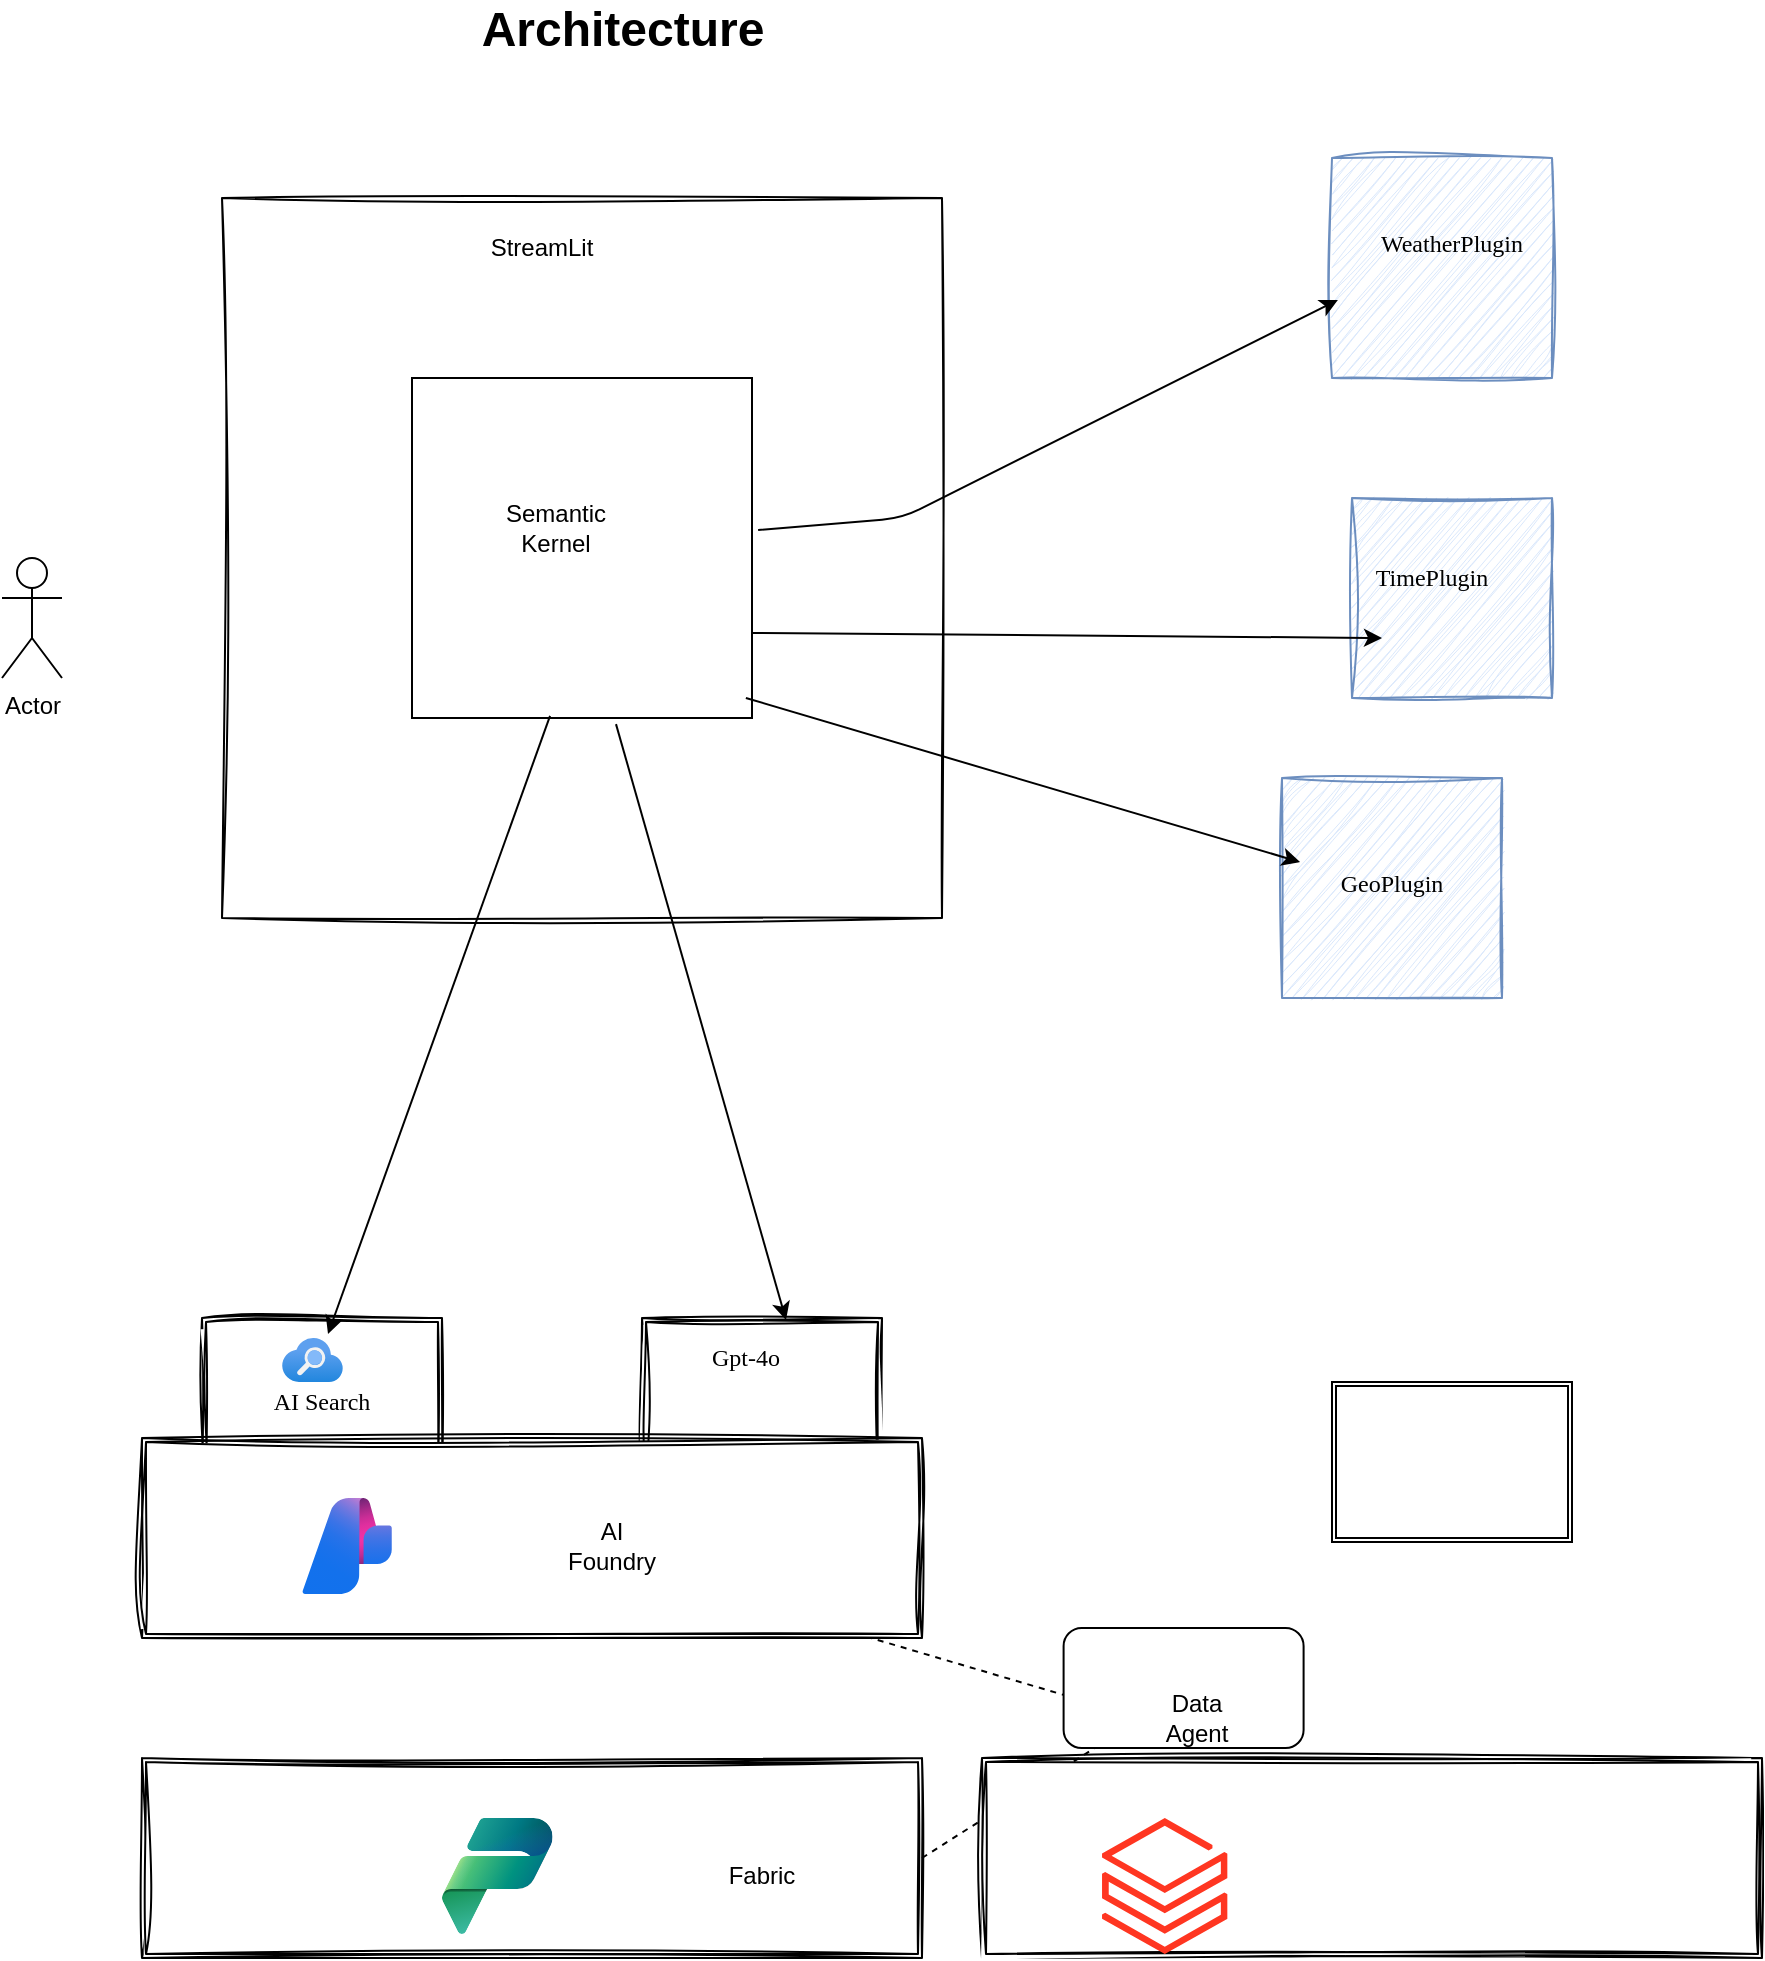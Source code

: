 <mxfile>
    <diagram id="S66-7E56quMltCmkMa36" name="Page-1">
        <mxGraphModel dx="1187" dy="779" grid="1" gridSize="10" guides="1" tooltips="1" connect="1" arrows="1" fold="1" page="1" pageScale="1" pageWidth="850" pageHeight="1100" math="0" shadow="0">
            <root>
                <mxCell id="0"/>
                <mxCell id="1" parent="0"/>
                <mxCell id="4" value="" style="whiteSpace=wrap;html=1;aspect=fixed;sketch=1;curveFitting=1;jiggle=2;labelBackgroundColor=none;labelBorderColor=#000099;fillColor=#dae8fc;strokeColor=#6c8ebf;" vertex="1" parent="1">
                    <mxGeometry x="670" y="420" width="110" height="110" as="geometry"/>
                </mxCell>
                <mxCell id="8" value="GeoPlugin&lt;div&gt;&lt;br&gt;&lt;/div&gt;" style="text;html=1;align=center;verticalAlign=middle;whiteSpace=wrap;rounded=0;fontFamily=Comic Sans MS;" vertex="1" parent="1">
                    <mxGeometry x="660" y="470" width="130" height="20" as="geometry"/>
                </mxCell>
                <mxCell id="10" value="" style="shape=ext;double=1;rounded=0;whiteSpace=wrap;html=1;sketch=1;curveFitting=1;jiggle=2;labelBorderColor=light-dark(#6e2b55, #ededed);" vertex="1" parent="1">
                    <mxGeometry x="350" y="690" width="120" height="80" as="geometry"/>
                </mxCell>
                <mxCell id="12" value="&lt;div&gt;Gpt-4o&lt;/div&gt;" style="text;html=1;align=center;verticalAlign=middle;whiteSpace=wrap;rounded=0;fontFamily=Comic Sans MS;" vertex="1" parent="1">
                    <mxGeometry x="337.41" y="700" width="130" height="20" as="geometry"/>
                </mxCell>
                <mxCell id="16" value="" style="whiteSpace=wrap;html=1;aspect=fixed;sketch=1;curveFitting=1;jiggle=2;labelBackgroundColor=none;labelBorderColor=#000099;fillColor=#dae8fc;strokeColor=#6c8ebf;" vertex="1" parent="1">
                    <mxGeometry x="705" y="280" width="100" height="100" as="geometry"/>
                </mxCell>
                <mxCell id="17" value="&lt;div&gt;TimePlugin&lt;/div&gt;" style="text;html=1;align=center;verticalAlign=middle;whiteSpace=wrap;rounded=0;fontFamily=Comic Sans MS;" vertex="1" parent="1">
                    <mxGeometry x="680" y="310" width="130" height="20" as="geometry"/>
                </mxCell>
                <object label="" WeatherPlugin="" id="18">
                    <mxCell style="whiteSpace=wrap;html=1;aspect=fixed;sketch=1;curveFitting=1;jiggle=2;glass=0;rounded=0;shadow=0;labelBackgroundColor=none;labelBorderColor=#3333FF;fillColor=#dae8fc;strokeColor=#6c8ebf;" vertex="1" parent="1">
                        <mxGeometry x="695" y="110" width="110" height="110" as="geometry"/>
                    </mxCell>
                </object>
                <mxCell id="19" value="WeatherPlugin&lt;div&gt;&lt;br&gt;&lt;/div&gt;" style="text;html=1;align=center;verticalAlign=middle;whiteSpace=wrap;rounded=0;fontFamily=Comic Sans MS;" vertex="1" parent="1">
                    <mxGeometry x="690" y="150" width="130" height="20" as="geometry"/>
                </mxCell>
                <mxCell id="20" value="" style="shape=ext;double=1;rounded=0;whiteSpace=wrap;html=1;sketch=1;curveFitting=1;jiggle=2;labelBorderColor=light-dark(#6e2b55, #ededed);" vertex="1" parent="1">
                    <mxGeometry x="130" y="690" width="120" height="80" as="geometry"/>
                </mxCell>
                <mxCell id="21" value="&lt;div&gt;AI Search&lt;/div&gt;" style="text;html=1;align=center;verticalAlign=middle;whiteSpace=wrap;rounded=0;fontFamily=Comic Sans MS;" vertex="1" parent="1">
                    <mxGeometry x="125" y="722" width="130" height="20" as="geometry"/>
                </mxCell>
                <mxCell id="23" value="Actor" style="shape=umlActor;verticalLabelPosition=bottom;verticalAlign=top;html=1;outlineConnect=0;" vertex="1" parent="1">
                    <mxGeometry x="30" y="310" width="30" height="60" as="geometry"/>
                </mxCell>
                <mxCell id="24" value="" style="image;aspect=fixed;html=1;points=[];align=center;fontSize=12;image=img/lib/azure2/app_services/Search_Services.svg;" vertex="1" parent="1">
                    <mxGeometry x="170" y="700" width="30.46" height="22" as="geometry"/>
                </mxCell>
                <mxCell id="27" value="" style="shape=ext;double=1;rounded=0;whiteSpace=wrap;html=1;sketch=1;curveFitting=1;jiggle=2;" vertex="1" parent="1">
                    <mxGeometry x="100" y="750" width="390" height="100" as="geometry"/>
                </mxCell>
                <mxCell id="28" value="" style="image;aspect=fixed;html=1;points=[];align=center;fontSize=12;image=img/lib/azure2/ai_machine_learning/AI_Studio.svg;" vertex="1" parent="1">
                    <mxGeometry x="180" y="780" width="45.18" height="48" as="geometry"/>
                </mxCell>
                <mxCell id="29" value="AI Foundry" style="text;html=1;align=center;verticalAlign=middle;whiteSpace=wrap;rounded=0;" vertex="1" parent="1">
                    <mxGeometry x="305.37" y="789" width="60" height="30" as="geometry"/>
                </mxCell>
                <mxCell id="30" value="" style="whiteSpace=wrap;html=1;aspect=fixed;sketch=1;curveFitting=1;jiggle=2;" vertex="1" parent="1">
                    <mxGeometry x="140" y="130" width="360" height="360" as="geometry"/>
                </mxCell>
                <mxCell id="31" value="" style="whiteSpace=wrap;html=1;aspect=fixed;" vertex="1" parent="1">
                    <mxGeometry x="235" y="220" width="170" height="170" as="geometry"/>
                </mxCell>
                <mxCell id="32" value="Architecture&lt;div&gt;&lt;br&gt;&lt;/div&gt;" style="text;strokeColor=none;fillColor=none;html=1;fontSize=24;fontStyle=1;verticalAlign=middle;align=center;" vertex="1" parent="1">
                    <mxGeometry x="180" y="40" width="320" height="40" as="geometry"/>
                </mxCell>
                <mxCell id="33" value="StreamLit" style="text;html=1;align=center;verticalAlign=middle;whiteSpace=wrap;rounded=0;" vertex="1" parent="1">
                    <mxGeometry x="270" y="140" width="60" height="30" as="geometry"/>
                </mxCell>
                <mxCell id="34" value="Semantic Kernel" style="text;html=1;align=center;verticalAlign=middle;whiteSpace=wrap;rounded=0;" vertex="1" parent="1">
                    <mxGeometry x="277.41" y="250" width="60" height="90" as="geometry"/>
                </mxCell>
                <mxCell id="37" value="" style="endArrow=classic;html=1;entryX=0.027;entryY=0.645;entryDx=0;entryDy=0;entryPerimeter=0;exitX=1.018;exitY=0.447;exitDx=0;exitDy=0;exitPerimeter=0;" edge="1" parent="1" source="31" target="18">
                    <mxGeometry width="50" height="50" relative="1" as="geometry">
                        <mxPoint x="450" y="400" as="sourcePoint"/>
                        <mxPoint x="400" y="450" as="targetPoint"/>
                        <Array as="points">
                            <mxPoint x="480" y="290"/>
                        </Array>
                    </mxGeometry>
                </mxCell>
                <mxCell id="38" value="" style="endArrow=classic;html=1;entryX=0.027;entryY=0.645;entryDx=0;entryDy=0;entryPerimeter=0;exitX=1;exitY=0.75;exitDx=0;exitDy=0;" edge="1" parent="1" source="31">
                    <mxGeometry width="50" height="50" relative="1" as="geometry">
                        <mxPoint x="430" y="465" as="sourcePoint"/>
                        <mxPoint x="720" y="350" as="targetPoint"/>
                        <Array as="points"/>
                    </mxGeometry>
                </mxCell>
                <mxCell id="39" value="" style="endArrow=classic;html=1;entryX=0.6;entryY=0.013;entryDx=0;entryDy=0;entryPerimeter=0;exitX=0.6;exitY=1.018;exitDx=0;exitDy=0;exitPerimeter=0;" edge="1" parent="1" source="31" target="10">
                    <mxGeometry width="50" height="50" relative="1" as="geometry">
                        <mxPoint x="330" y="420" as="sourcePoint"/>
                        <mxPoint x="620" y="305" as="targetPoint"/>
                        <Array as="points"/>
                    </mxGeometry>
                </mxCell>
                <mxCell id="40" value="" style="endArrow=classic;html=1;entryX=0.525;entryY=0.1;entryDx=0;entryDy=0;entryPerimeter=0;exitX=0.406;exitY=0.994;exitDx=0;exitDy=0;exitPerimeter=0;" edge="1" parent="1" source="31" target="20">
                    <mxGeometry width="50" height="50" relative="1" as="geometry">
                        <mxPoint x="438" y="326" as="sourcePoint"/>
                        <mxPoint x="728" y="211" as="targetPoint"/>
                        <Array as="points"/>
                    </mxGeometry>
                </mxCell>
                <mxCell id="41" value="" style="endArrow=classic;html=1;entryX=0.082;entryY=0.382;entryDx=0;entryDy=0;entryPerimeter=0;exitX=0.982;exitY=0.941;exitDx=0;exitDy=0;exitPerimeter=0;" edge="1" parent="1" source="31" target="4">
                    <mxGeometry width="50" height="50" relative="1" as="geometry">
                        <mxPoint x="350" y="550" as="sourcePoint"/>
                        <mxPoint x="640" y="435" as="targetPoint"/>
                        <Array as="points"/>
                    </mxGeometry>
                </mxCell>
                <mxCell id="42" value="" style="shape=ext;double=1;rounded=0;whiteSpace=wrap;html=1;sketch=1;curveFitting=1;jiggle=2;" vertex="1" parent="1">
                    <mxGeometry x="100" y="910" width="390" height="100" as="geometry"/>
                </mxCell>
                <mxCell id="43" value="" style="image;aspect=fixed;html=1;points=[];align=center;fontSize=12;image=img/lib/azure2/analytics/Power_Platform.svg;" vertex="1" parent="1">
                    <mxGeometry x="250" y="940" width="55.37" height="58" as="geometry"/>
                </mxCell>
                <mxCell id="44" value="Fabric" style="text;html=1;align=center;verticalAlign=middle;whiteSpace=wrap;rounded=0;" vertex="1" parent="1">
                    <mxGeometry x="380" y="955" width="60" height="28" as="geometry"/>
                </mxCell>
                <mxCell id="48" value="" style="endArrow=none;dashed=1;html=1;exitX=1;exitY=0.5;exitDx=0;exitDy=0;" edge="1" parent="1" source="42" target="27">
                    <mxGeometry width="50" height="50" relative="1" as="geometry">
                        <mxPoint x="570" y="950" as="sourcePoint"/>
                        <mxPoint x="500" y="810" as="targetPoint"/>
                        <Array as="points">
                            <mxPoint x="600" y="890"/>
                        </Array>
                    </mxGeometry>
                </mxCell>
                <mxCell id="49" value="" style="rounded=1;whiteSpace=wrap;html=1;" vertex="1" parent="1">
                    <mxGeometry x="560.8" y="845" width="120" height="60" as="geometry"/>
                </mxCell>
                <mxCell id="50" value="Data Agent" style="text;html=1;align=center;verticalAlign=middle;whiteSpace=wrap;rounded=0;" vertex="1" parent="1">
                    <mxGeometry x="605" y="875" width="45" height="30" as="geometry"/>
                </mxCell>
                <mxCell id="52" value="" style="shape=ext;double=1;rounded=0;whiteSpace=wrap;html=1;sketch=1;curveFitting=1;jiggle=2;" vertex="1" parent="1">
                    <mxGeometry x="520" y="910" width="390" height="100" as="geometry"/>
                </mxCell>
                <mxCell id="53" value="" style="image;aspect=fixed;html=1;points=[];align=center;fontSize=12;image=img/lib/azure2/analytics/Azure_Databricks.svg;" vertex="1" parent="1">
                    <mxGeometry x="580" y="940" width="62.8" height="68" as="geometry"/>
                </mxCell>
                <mxCell id="56" value="" style="shape=ext;double=1;rounded=0;whiteSpace=wrap;html=1;" vertex="1" parent="1">
                    <mxGeometry x="695" y="722" width="120" height="80" as="geometry"/>
                </mxCell>
            </root>
        </mxGraphModel>
    </diagram>
</mxfile>